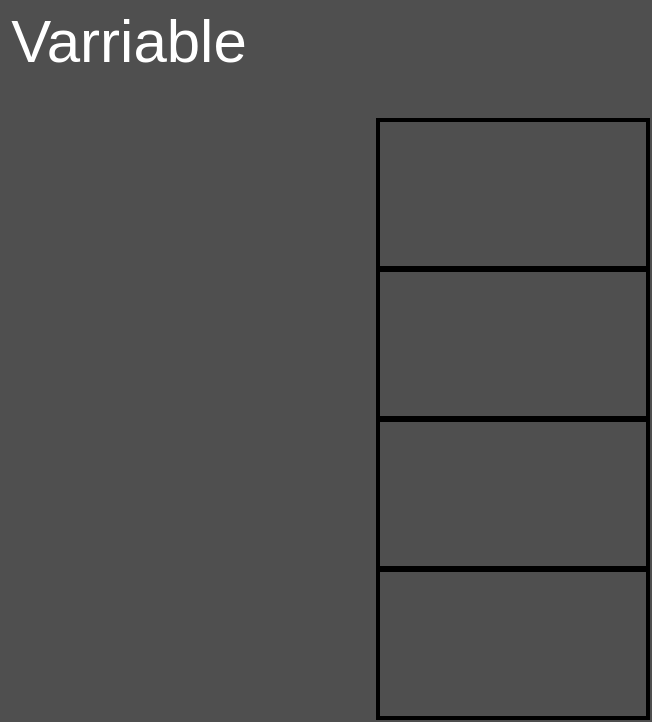 <mxfile version="16.0.3" type="github">
  <diagram id="x6WnCN_fm9500EprQvus" name="Page-1">
    <mxGraphModel dx="738" dy="1002" grid="0" gridSize="10" guides="0" tooltips="1" connect="0" arrows="0" fold="1" page="0" pageScale="1" pageWidth="827" pageHeight="1169" background="#4F4F4F" math="0" shadow="0">
      <root>
        <mxCell id="0" />
        <mxCell id="1" parent="0" />
        <mxCell id="k-mFILf2G4jGY5wbjGQ8-4" value="" style="verticalLabelPosition=bottom;verticalAlign=top;html=1;shape=mxgraph.basic.rect;fillColor2=none;strokeWidth=2;size=20;indent=5;sketch=0;fontColor=#182E3E;fillColor=none;gradientColor=#ffffff;" vertex="1" parent="1">
          <mxGeometry x="836" y="13" width="135" height="74" as="geometry" />
        </mxCell>
        <mxCell id="k-mFILf2G4jGY5wbjGQ8-5" value="" style="verticalLabelPosition=bottom;verticalAlign=top;html=1;shape=mxgraph.basic.rect;fillColor2=none;strokeWidth=2;size=20;indent=5;sketch=0;fontColor=#182E3E;fillColor=none;gradientColor=#ffffff;" vertex="1" parent="1">
          <mxGeometry x="836" y="88" width="135" height="74" as="geometry" />
        </mxCell>
        <mxCell id="k-mFILf2G4jGY5wbjGQ8-6" value="" style="verticalLabelPosition=bottom;verticalAlign=top;html=1;shape=mxgraph.basic.rect;fillColor2=none;strokeWidth=2;size=20;indent=5;sketch=0;fontColor=#182E3E;fillColor=none;gradientColor=#ffffff;" vertex="1" parent="1">
          <mxGeometry x="836" y="163" width="135" height="74" as="geometry" />
        </mxCell>
        <mxCell id="k-mFILf2G4jGY5wbjGQ8-7" value="" style="verticalLabelPosition=bottom;verticalAlign=top;html=1;shape=mxgraph.basic.rect;fillColor2=none;strokeWidth=2;size=20;indent=5;sketch=0;fontColor=#182E3E;fillColor=none;gradientColor=#ffffff;" vertex="1" parent="1">
          <mxGeometry x="836" y="238" width="135" height="74" as="geometry" />
        </mxCell>
        <mxCell id="k-mFILf2G4jGY5wbjGQ8-8" value="Varriable" style="text;html=1;resizable=0;autosize=1;align=center;verticalAlign=middle;points=[];rounded=0;sketch=0;strokeWidth=1;fontSize=30;fontColor=#FFFFFF;" vertex="1" parent="1">
          <mxGeometry x="647" y="-47" width="128" height="40" as="geometry" />
        </mxCell>
      </root>
    </mxGraphModel>
  </diagram>
</mxfile>
